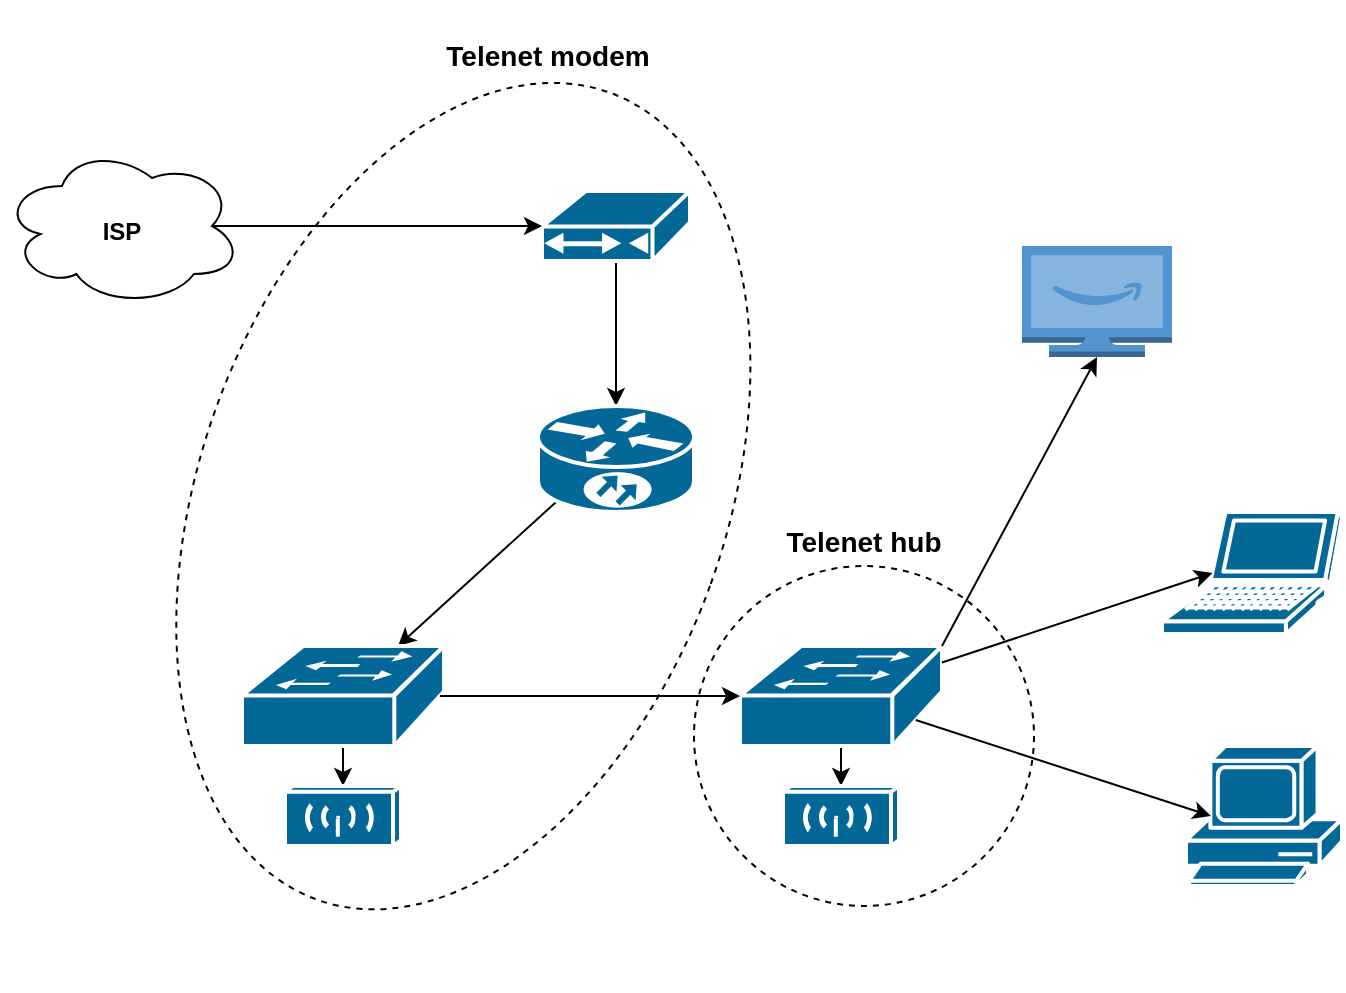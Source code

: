 <mxfile version="24.7.16">
  <diagram name="Pagina-1" id="OvpVIhmK7fYH2AwkP-_o">
    <mxGraphModel dx="1050" dy="1691" grid="1" gridSize="10" guides="1" tooltips="1" connect="1" arrows="1" fold="1" page="1" pageScale="1" pageWidth="827" pageHeight="1169" math="0" shadow="0">
      <root>
        <mxCell id="0" />
        <mxCell id="1" parent="0" />
        <mxCell id="UM7xmdeDkemKs3dX6sJn-24" style="rounded=0;orthogonalLoop=1;jettySize=auto;html=1;exitX=0.5;exitY=1;exitDx=0;exitDy=0;exitPerimeter=0;" edge="1" parent="1" source="UM7xmdeDkemKs3dX6sJn-1" target="UM7xmdeDkemKs3dX6sJn-2">
          <mxGeometry relative="1" as="geometry" />
        </mxCell>
        <mxCell id="UM7xmdeDkemKs3dX6sJn-1" value="" style="shape=mxgraph.cisco.modems_and_phones.cable_modem;sketch=0;html=1;pointerEvents=1;dashed=0;fillColor=#036897;strokeColor=#ffffff;strokeWidth=2;verticalLabelPosition=bottom;verticalAlign=top;align=center;outlineConnect=0;" vertex="1" parent="1">
          <mxGeometry x="380" y="82.5" width="74" height="35" as="geometry" />
        </mxCell>
        <mxCell id="UM7xmdeDkemKs3dX6sJn-25" style="rounded=0;orthogonalLoop=1;jettySize=auto;html=1;exitX=0.12;exitY=0.9;exitDx=0;exitDy=0;exitPerimeter=0;" edge="1" parent="1" source="UM7xmdeDkemKs3dX6sJn-2" target="UM7xmdeDkemKs3dX6sJn-3">
          <mxGeometry relative="1" as="geometry" />
        </mxCell>
        <mxCell id="UM7xmdeDkemKs3dX6sJn-2" value="" style="shape=mxgraph.cisco.routers.10700;sketch=0;html=1;pointerEvents=1;dashed=0;fillColor=#036897;strokeColor=#ffffff;strokeWidth=2;verticalLabelPosition=bottom;verticalAlign=top;align=center;outlineConnect=0;" vertex="1" parent="1">
          <mxGeometry x="378" y="190" width="78" height="53" as="geometry" />
        </mxCell>
        <mxCell id="UM7xmdeDkemKs3dX6sJn-28" style="edgeStyle=none;rounded=0;orthogonalLoop=1;jettySize=auto;html=1;exitX=0.5;exitY=0.98;exitDx=0;exitDy=0;exitPerimeter=0;" edge="1" parent="1" source="UM7xmdeDkemKs3dX6sJn-3" target="UM7xmdeDkemKs3dX6sJn-13">
          <mxGeometry relative="1" as="geometry" />
        </mxCell>
        <mxCell id="UM7xmdeDkemKs3dX6sJn-3" value="" style="shape=mxgraph.cisco.switches.workgroup_switch;sketch=0;html=1;pointerEvents=1;dashed=0;fillColor=#036897;strokeColor=#ffffff;strokeWidth=2;verticalLabelPosition=bottom;verticalAlign=top;align=center;outlineConnect=0;" vertex="1" parent="1">
          <mxGeometry x="230" y="310" width="101" height="50" as="geometry" />
        </mxCell>
        <mxCell id="UM7xmdeDkemKs3dX6sJn-13" value="" style="shape=mxgraph.cisco.wireless.wireless_transport;sketch=0;html=1;pointerEvents=1;dashed=0;fillColor=#036897;strokeColor=#ffffff;strokeWidth=2;verticalLabelPosition=bottom;verticalAlign=top;align=center;outlineConnect=0;" vertex="1" parent="1">
          <mxGeometry x="251.5" y="380" width="58" height="30" as="geometry" />
        </mxCell>
        <mxCell id="UM7xmdeDkemKs3dX6sJn-16" value="" style="shape=mxgraph.cisco.computers_and_peripherals.laptop;sketch=0;html=1;pointerEvents=1;dashed=0;fillColor=#036897;strokeColor=#ffffff;strokeWidth=2;verticalLabelPosition=bottom;verticalAlign=top;align=center;outlineConnect=0;" vertex="1" parent="1">
          <mxGeometry x="690" y="243" width="90" height="61" as="geometry" />
        </mxCell>
        <mxCell id="UM7xmdeDkemKs3dX6sJn-18" value="" style="shape=mxgraph.cisco.computers_and_peripherals.pc;sketch=0;html=1;pointerEvents=1;dashed=0;fillColor=#036897;strokeColor=#ffffff;strokeWidth=2;verticalLabelPosition=bottom;verticalAlign=top;align=center;outlineConnect=0;" vertex="1" parent="1">
          <mxGeometry x="702" y="360" width="78" height="70" as="geometry" />
        </mxCell>
        <mxCell id="UM7xmdeDkemKs3dX6sJn-23" style="rounded=0;orthogonalLoop=1;jettySize=auto;html=1;exitX=0.875;exitY=0.5;exitDx=0;exitDy=0;exitPerimeter=0;" edge="1" parent="1" source="UM7xmdeDkemKs3dX6sJn-20" target="UM7xmdeDkemKs3dX6sJn-1">
          <mxGeometry relative="1" as="geometry" />
        </mxCell>
        <mxCell id="UM7xmdeDkemKs3dX6sJn-20" value="" style="ellipse;shape=cloud;whiteSpace=wrap;html=1;" vertex="1" parent="1">
          <mxGeometry x="110" y="60" width="120" height="80" as="geometry" />
        </mxCell>
        <mxCell id="UM7xmdeDkemKs3dX6sJn-32" style="edgeStyle=none;rounded=0;orthogonalLoop=1;jettySize=auto;html=1;exitX=0.5;exitY=0.98;exitDx=0;exitDy=0;exitPerimeter=0;" edge="1" parent="1" source="UM7xmdeDkemKs3dX6sJn-26" target="UM7xmdeDkemKs3dX6sJn-31">
          <mxGeometry relative="1" as="geometry" />
        </mxCell>
        <mxCell id="UM7xmdeDkemKs3dX6sJn-26" value="" style="shape=mxgraph.cisco.switches.workgroup_switch;sketch=0;html=1;pointerEvents=1;dashed=0;fillColor=#036897;strokeColor=#ffffff;strokeWidth=2;verticalLabelPosition=bottom;verticalAlign=top;align=center;outlineConnect=0;" vertex="1" parent="1">
          <mxGeometry x="479" y="310" width="101" height="50" as="geometry" />
        </mxCell>
        <mxCell id="UM7xmdeDkemKs3dX6sJn-27" style="edgeStyle=none;rounded=0;orthogonalLoop=1;jettySize=auto;html=1;exitX=0.98;exitY=0.5;exitDx=0;exitDy=0;exitPerimeter=0;entryX=0;entryY=0.5;entryDx=0;entryDy=0;entryPerimeter=0;" edge="1" parent="1" source="UM7xmdeDkemKs3dX6sJn-3" target="UM7xmdeDkemKs3dX6sJn-26">
          <mxGeometry relative="1" as="geometry" />
        </mxCell>
        <mxCell id="UM7xmdeDkemKs3dX6sJn-29" value="" style="endArrow=classic;html=1;rounded=0;entryX=0.28;entryY=0.5;entryDx=0;entryDy=0;entryPerimeter=0;" edge="1" parent="1" source="UM7xmdeDkemKs3dX6sJn-26" target="UM7xmdeDkemKs3dX6sJn-16">
          <mxGeometry width="50" height="50" relative="1" as="geometry">
            <mxPoint x="640" y="380" as="sourcePoint" />
            <mxPoint x="690" y="330" as="targetPoint" />
          </mxGeometry>
        </mxCell>
        <mxCell id="UM7xmdeDkemKs3dX6sJn-30" value="" style="endArrow=classic;html=1;rounded=0;exitX=0.87;exitY=0.74;exitDx=0;exitDy=0;exitPerimeter=0;entryX=0.16;entryY=0.5;entryDx=0;entryDy=0;entryPerimeter=0;" edge="1" parent="1" source="UM7xmdeDkemKs3dX6sJn-26" target="UM7xmdeDkemKs3dX6sJn-18">
          <mxGeometry width="50" height="50" relative="1" as="geometry">
            <mxPoint x="390" y="440" as="sourcePoint" />
            <mxPoint x="440" y="390" as="targetPoint" />
          </mxGeometry>
        </mxCell>
        <mxCell id="UM7xmdeDkemKs3dX6sJn-31" value="" style="shape=mxgraph.cisco.wireless.wireless_transport;sketch=0;html=1;pointerEvents=1;dashed=0;fillColor=#036897;strokeColor=#ffffff;strokeWidth=2;verticalLabelPosition=bottom;verticalAlign=top;align=center;outlineConnect=0;" vertex="1" parent="1">
          <mxGeometry x="500.5" y="380" width="58" height="30" as="geometry" />
        </mxCell>
        <mxCell id="UM7xmdeDkemKs3dX6sJn-35" value="" style="ellipse;whiteSpace=wrap;html=1;rotation=20;fillColor=none;dashed=1;" vertex="1" parent="1">
          <mxGeometry x="209.41" y="20.45" width="262.51" height="429.22" as="geometry" />
        </mxCell>
        <mxCell id="UM7xmdeDkemKs3dX6sJn-36" value="&lt;b&gt;&lt;font style=&quot;font-size: 14px;&quot;&gt;Telenet modem&lt;/font&gt;&lt;/b&gt;" style="text;html=1;align=center;verticalAlign=middle;whiteSpace=wrap;rounded=0;" vertex="1" parent="1">
          <mxGeometry x="330" width="106" height="30" as="geometry" />
        </mxCell>
        <mxCell id="UM7xmdeDkemKs3dX6sJn-37" value="" style="ellipse;whiteSpace=wrap;html=1;aspect=fixed;fillColor=none;dashed=1;" vertex="1" parent="1">
          <mxGeometry x="456" y="270" width="170" height="170" as="geometry" />
        </mxCell>
        <mxCell id="UM7xmdeDkemKs3dX6sJn-38" value="&lt;b&gt;&lt;font style=&quot;font-size: 14px;&quot;&gt;Telenet hub&lt;/font&gt;&lt;/b&gt;" style="text;html=1;align=center;verticalAlign=middle;whiteSpace=wrap;rounded=0;" vertex="1" parent="1">
          <mxGeometry x="488" y="243" width="106" height="30" as="geometry" />
        </mxCell>
        <mxCell id="UM7xmdeDkemKs3dX6sJn-39" value="ISP" style="text;html=1;align=center;verticalAlign=middle;whiteSpace=wrap;rounded=0;fontStyle=1" vertex="1" parent="1">
          <mxGeometry x="140" y="88" width="60" height="30" as="geometry" />
        </mxCell>
        <mxCell id="UM7xmdeDkemKs3dX6sJn-40" value="" style="outlineConnect=0;dashed=0;verticalLabelPosition=bottom;verticalAlign=top;align=center;html=1;shape=mxgraph.aws3.fire_tv;fillColor=#5294CF;gradientColor=none;" vertex="1" parent="1">
          <mxGeometry x="620" y="110" width="75" height="55.5" as="geometry" />
        </mxCell>
        <mxCell id="UM7xmdeDkemKs3dX6sJn-42" style="edgeStyle=none;rounded=0;orthogonalLoop=1;jettySize=auto;html=1;exitX=1;exitY=0;exitDx=0;exitDy=0;exitPerimeter=0;entryX=0.5;entryY=1;entryDx=0;entryDy=0;entryPerimeter=0;" edge="1" parent="1" source="UM7xmdeDkemKs3dX6sJn-26" target="UM7xmdeDkemKs3dX6sJn-40">
          <mxGeometry relative="1" as="geometry" />
        </mxCell>
      </root>
    </mxGraphModel>
  </diagram>
</mxfile>
